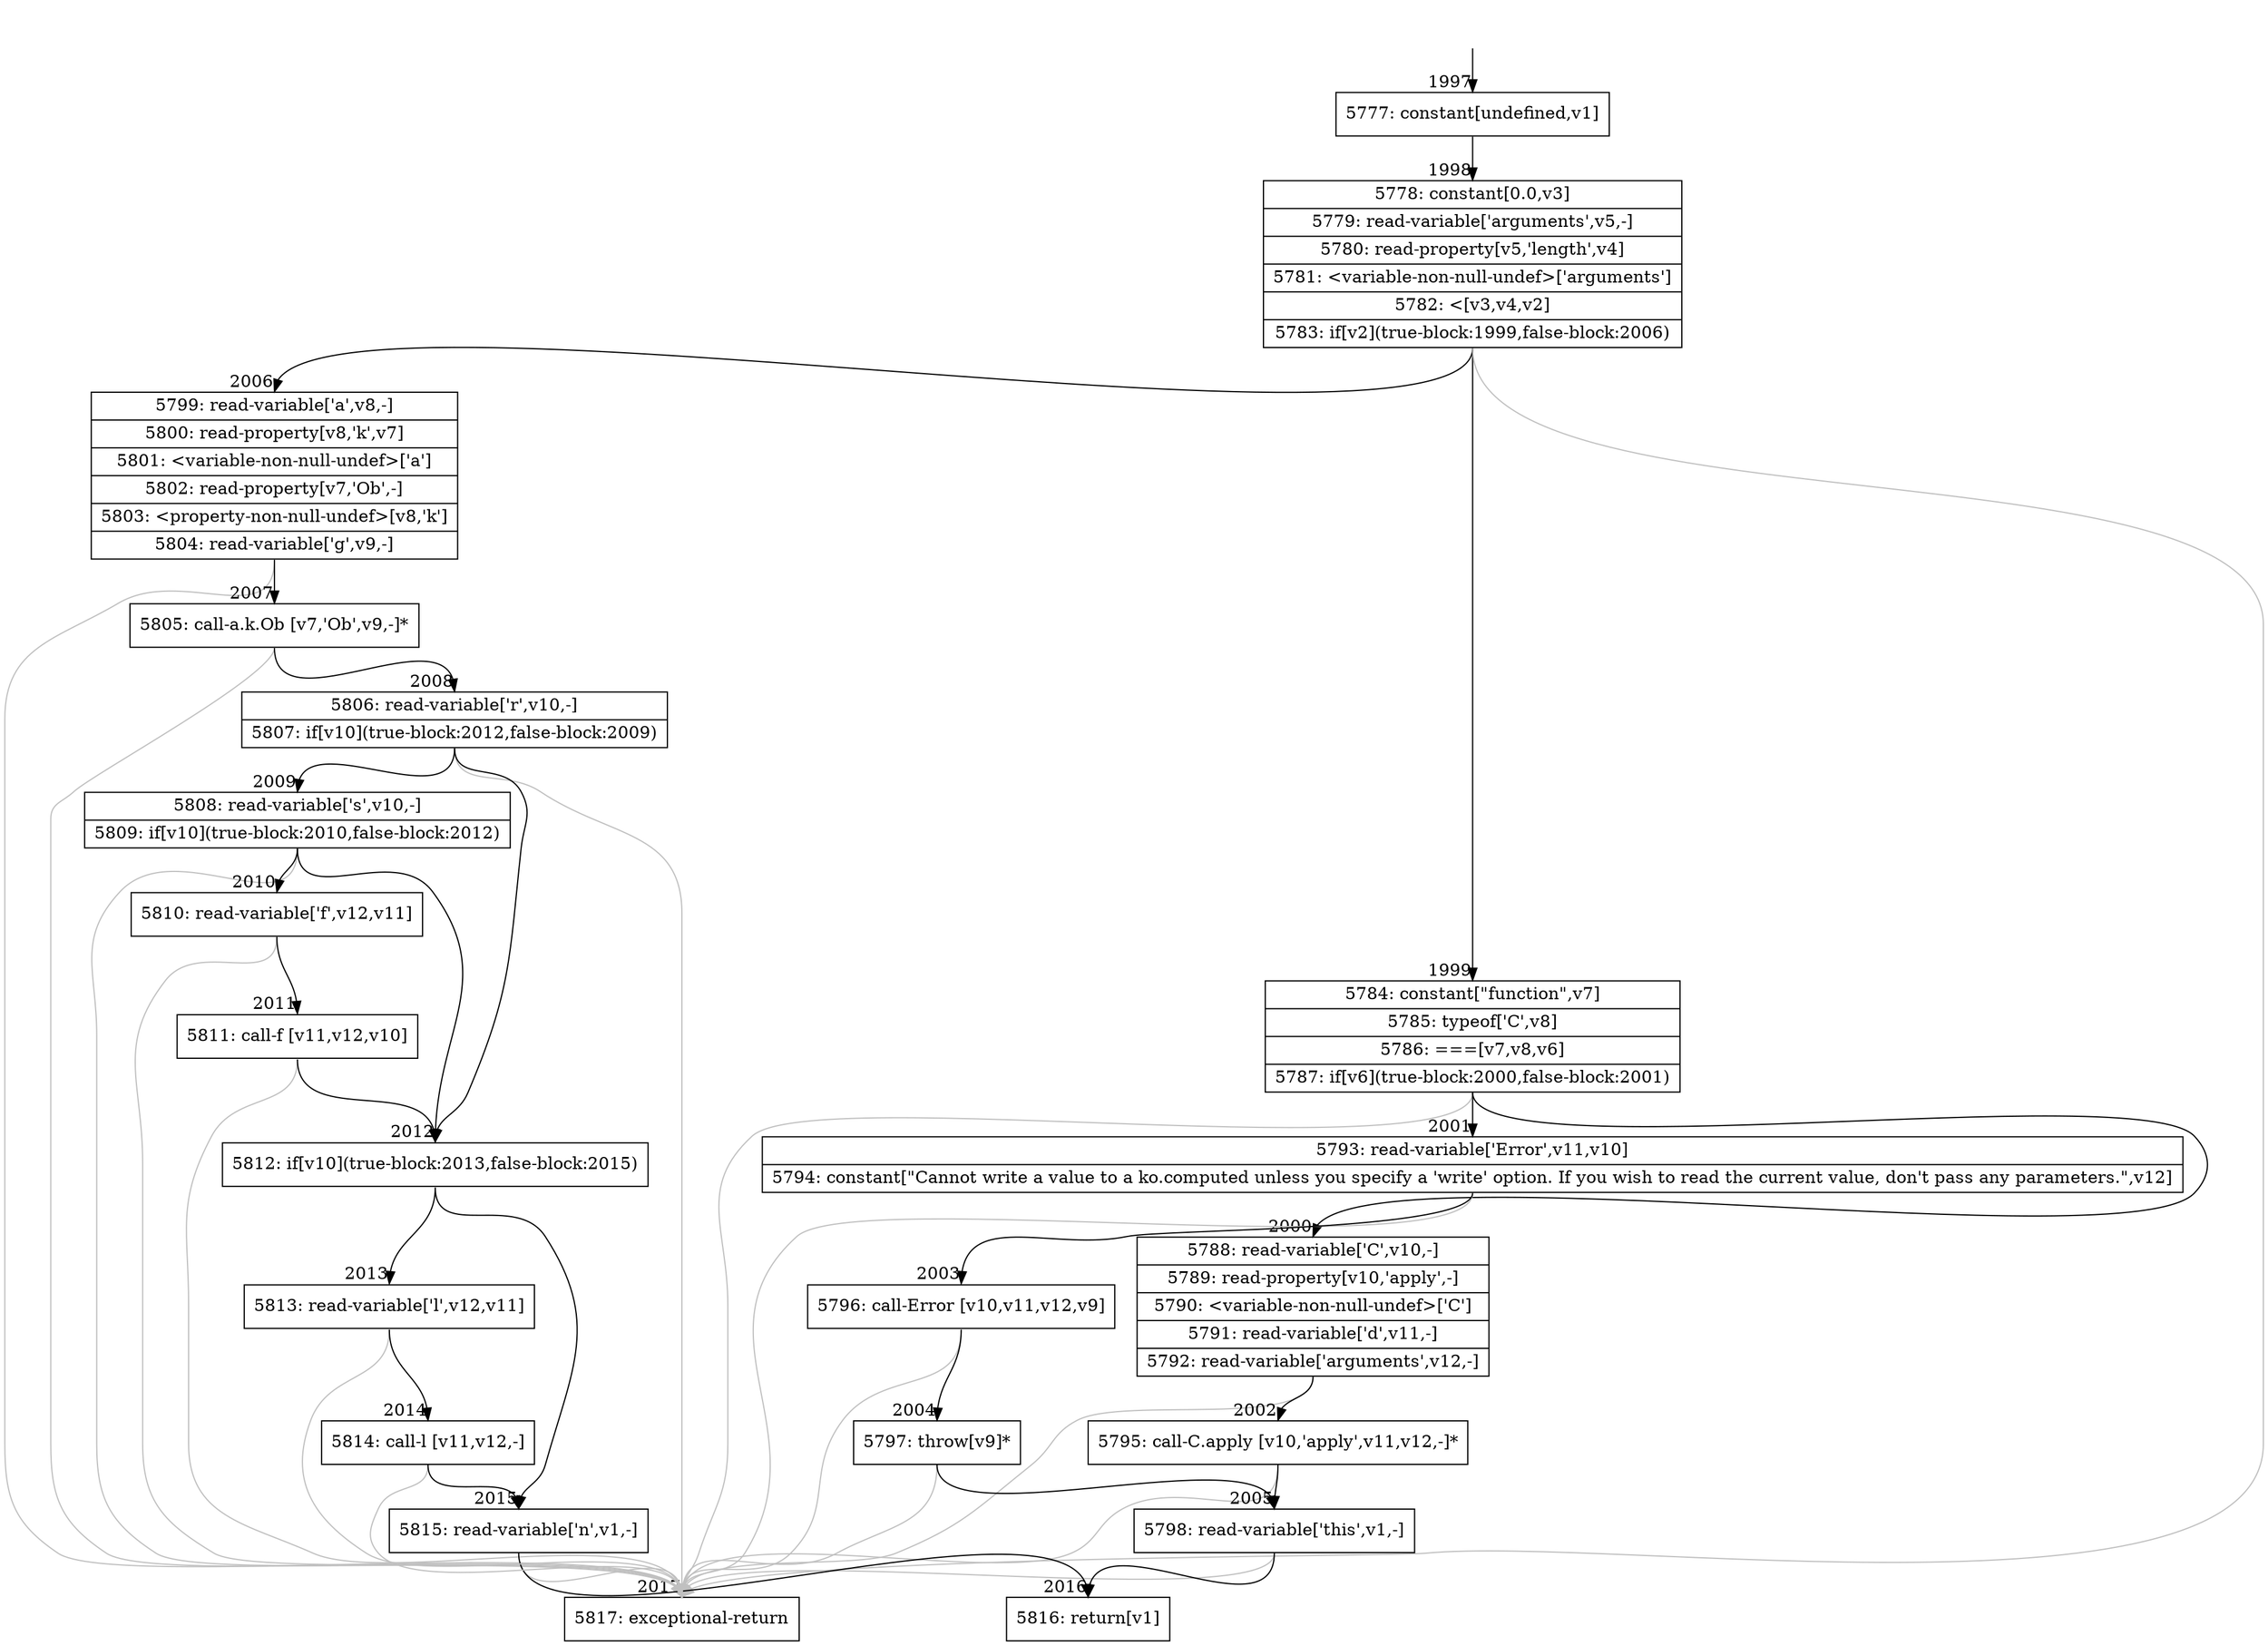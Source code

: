 digraph {
rankdir="TD"
BB_entry172[shape=none,label=""];
BB_entry172 -> BB1997 [tailport=s, headport=n, headlabel="    1997"]
BB1997 [shape=record label="{5777: constant[undefined,v1]}" ] 
BB1997 -> BB1998 [tailport=s, headport=n, headlabel="      1998"]
BB1998 [shape=record label="{5778: constant[0.0,v3]|5779: read-variable['arguments',v5,-]|5780: read-property[v5,'length',v4]|5781: \<variable-non-null-undef\>['arguments']|5782: \<[v3,v4,v2]|5783: if[v2](true-block:1999,false-block:2006)}" ] 
BB1998 -> BB1999 [tailport=s, headport=n, headlabel="      1999"]
BB1998 -> BB2006 [tailport=s, headport=n, headlabel="      2006"]
BB1998 -> BB2017 [tailport=s, headport=n, color=gray, headlabel="      2017"]
BB1999 [shape=record label="{5784: constant[\"function\",v7]|5785: typeof['C',v8]|5786: ===[v7,v8,v6]|5787: if[v6](true-block:2000,false-block:2001)}" ] 
BB1999 -> BB2000 [tailport=s, headport=n, headlabel="      2000"]
BB1999 -> BB2001 [tailport=s, headport=n, headlabel="      2001"]
BB1999 -> BB2017 [tailport=s, headport=n, color=gray]
BB2000 [shape=record label="{5788: read-variable['C',v10,-]|5789: read-property[v10,'apply',-]|5790: \<variable-non-null-undef\>['C']|5791: read-variable['d',v11,-]|5792: read-variable['arguments',v12,-]}" ] 
BB2000 -> BB2002 [tailport=s, headport=n, headlabel="      2002"]
BB2000 -> BB2017 [tailport=s, headport=n, color=gray]
BB2001 [shape=record label="{5793: read-variable['Error',v11,v10]|5794: constant[\"Cannot write a value to a ko.computed unless you specify a 'write' option. If you wish to read the current value, don't pass any parameters.\",v12]}" ] 
BB2001 -> BB2003 [tailport=s, headport=n, headlabel="      2003"]
BB2001 -> BB2017 [tailport=s, headport=n, color=gray]
BB2002 [shape=record label="{5795: call-C.apply [v10,'apply',v11,v12,-]*}" ] 
BB2002 -> BB2005 [tailport=s, headport=n, headlabel="      2005"]
BB2002 -> BB2017 [tailport=s, headport=n, color=gray]
BB2003 [shape=record label="{5796: call-Error [v10,v11,v12,v9]}" ] 
BB2003 -> BB2004 [tailport=s, headport=n, headlabel="      2004"]
BB2003 -> BB2017 [tailport=s, headport=n, color=gray]
BB2004 [shape=record label="{5797: throw[v9]*}" ] 
BB2004 -> BB2005 [tailport=s, headport=n]
BB2004 -> BB2017 [tailport=s, headport=n, color=gray]
BB2005 [shape=record label="{5798: read-variable['this',v1,-]}" ] 
BB2005 -> BB2016 [tailport=s, headport=n, headlabel="      2016"]
BB2005 -> BB2017 [tailport=s, headport=n, color=gray]
BB2006 [shape=record label="{5799: read-variable['a',v8,-]|5800: read-property[v8,'k',v7]|5801: \<variable-non-null-undef\>['a']|5802: read-property[v7,'Ob',-]|5803: \<property-non-null-undef\>[v8,'k']|5804: read-variable['g',v9,-]}" ] 
BB2006 -> BB2007 [tailport=s, headport=n, headlabel="      2007"]
BB2006 -> BB2017 [tailport=s, headport=n, color=gray]
BB2007 [shape=record label="{5805: call-a.k.Ob [v7,'Ob',v9,-]*}" ] 
BB2007 -> BB2008 [tailport=s, headport=n, headlabel="      2008"]
BB2007 -> BB2017 [tailport=s, headport=n, color=gray]
BB2008 [shape=record label="{5806: read-variable['r',v10,-]|5807: if[v10](true-block:2012,false-block:2009)}" ] 
BB2008 -> BB2012 [tailport=s, headport=n, headlabel="      2012"]
BB2008 -> BB2009 [tailport=s, headport=n, headlabel="      2009"]
BB2008 -> BB2017 [tailport=s, headport=n, color=gray]
BB2009 [shape=record label="{5808: read-variable['s',v10,-]|5809: if[v10](true-block:2010,false-block:2012)}" ] 
BB2009 -> BB2012 [tailport=s, headport=n]
BB2009 -> BB2010 [tailport=s, headport=n, headlabel="      2010"]
BB2009 -> BB2017 [tailport=s, headport=n, color=gray]
BB2010 [shape=record label="{5810: read-variable['f',v12,v11]}" ] 
BB2010 -> BB2011 [tailport=s, headport=n, headlabel="      2011"]
BB2010 -> BB2017 [tailport=s, headport=n, color=gray]
BB2011 [shape=record label="{5811: call-f [v11,v12,v10]}" ] 
BB2011 -> BB2012 [tailport=s, headport=n]
BB2011 -> BB2017 [tailport=s, headport=n, color=gray]
BB2012 [shape=record label="{5812: if[v10](true-block:2013,false-block:2015)}" ] 
BB2012 -> BB2015 [tailport=s, headport=n, headlabel="      2015"]
BB2012 -> BB2013 [tailport=s, headport=n, headlabel="      2013"]
BB2013 [shape=record label="{5813: read-variable['l',v12,v11]}" ] 
BB2013 -> BB2014 [tailport=s, headport=n, headlabel="      2014"]
BB2013 -> BB2017 [tailport=s, headport=n, color=gray]
BB2014 [shape=record label="{5814: call-l [v11,v12,-]}" ] 
BB2014 -> BB2015 [tailport=s, headport=n]
BB2014 -> BB2017 [tailport=s, headport=n, color=gray]
BB2015 [shape=record label="{5815: read-variable['n',v1,-]}" ] 
BB2015 -> BB2016 [tailport=s, headport=n]
BB2015 -> BB2017 [tailport=s, headport=n, color=gray]
BB2016 [shape=record label="{5816: return[v1]}" ] 
BB2017 [shape=record label="{5817: exceptional-return}" ] 
}
